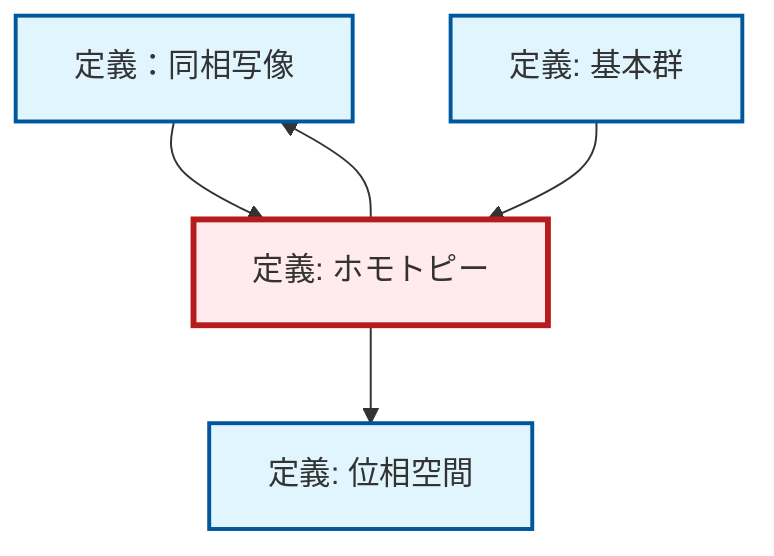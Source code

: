 graph TD
    classDef definition fill:#e1f5fe,stroke:#01579b,stroke-width:2px
    classDef theorem fill:#f3e5f5,stroke:#4a148c,stroke-width:2px
    classDef axiom fill:#fff3e0,stroke:#e65100,stroke-width:2px
    classDef example fill:#e8f5e9,stroke:#1b5e20,stroke-width:2px
    classDef current fill:#ffebee,stroke:#b71c1c,stroke-width:3px
    def-homeomorphism["定義：同相写像"]:::definition
    def-fundamental-group["定義: 基本群"]:::definition
    def-homotopy["定義: ホモトピー"]:::definition
    def-topological-space["定義: 位相空間"]:::definition
    def-homeomorphism --> def-homotopy
    def-fundamental-group --> def-homotopy
    def-homotopy --> def-homeomorphism
    def-homotopy --> def-topological-space
    class def-homotopy current